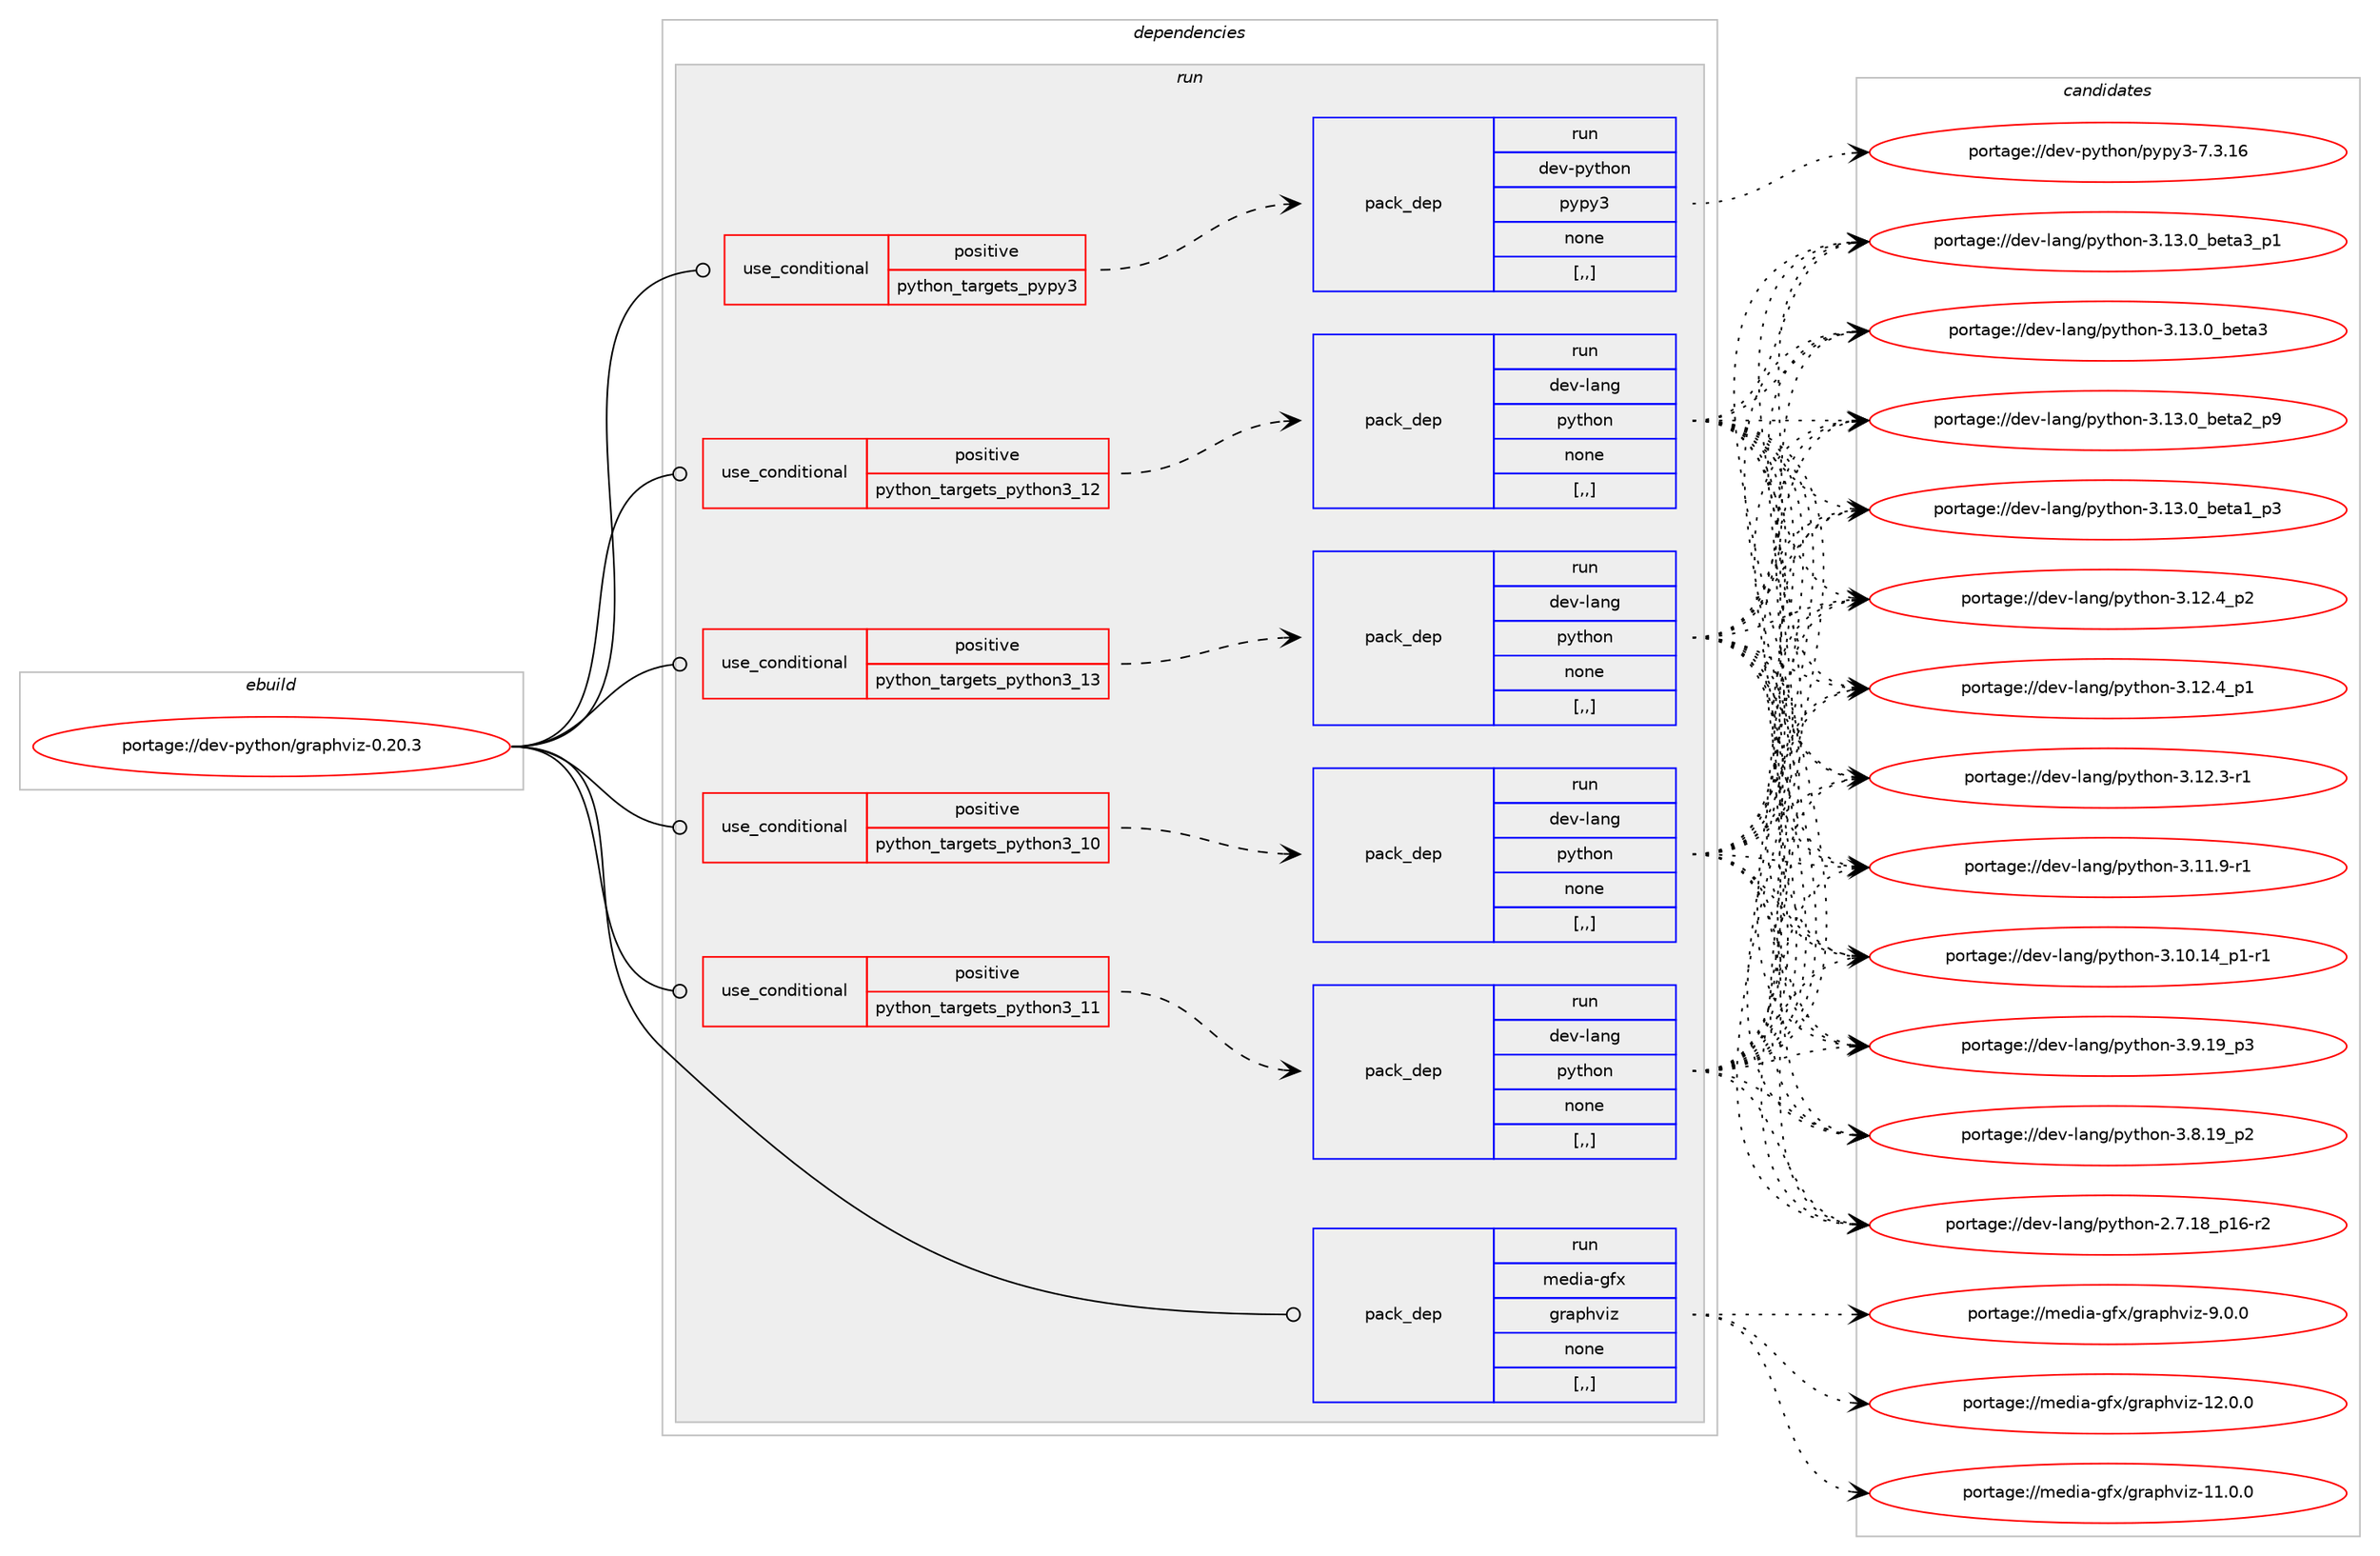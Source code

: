 digraph prolog {

# *************
# Graph options
# *************

newrank=true;
concentrate=true;
compound=true;
graph [rankdir=LR,fontname=Helvetica,fontsize=10,ranksep=1.5];#, ranksep=2.5, nodesep=0.2];
edge  [arrowhead=vee];
node  [fontname=Helvetica,fontsize=10];

# **********
# The ebuild
# **********

subgraph cluster_leftcol {
color=gray;
rank=same;
label=<<i>ebuild</i>>;
id [label="portage://dev-python/graphviz-0.20.3", color=red, width=4, href="../dev-python/graphviz-0.20.3.svg"];
}

# ****************
# The dependencies
# ****************

subgraph cluster_midcol {
color=gray;
label=<<i>dependencies</i>>;
subgraph cluster_compile {
fillcolor="#eeeeee";
style=filled;
label=<<i>compile</i>>;
}
subgraph cluster_compileandrun {
fillcolor="#eeeeee";
style=filled;
label=<<i>compile and run</i>>;
}
subgraph cluster_run {
fillcolor="#eeeeee";
style=filled;
label=<<i>run</i>>;
subgraph cond32774 {
dependency146065 [label=<<TABLE BORDER="0" CELLBORDER="1" CELLSPACING="0" CELLPADDING="4"><TR><TD ROWSPAN="3" CELLPADDING="10">use_conditional</TD></TR><TR><TD>positive</TD></TR><TR><TD>python_targets_pypy3</TD></TR></TABLE>>, shape=none, color=red];
subgraph pack112056 {
dependency146066 [label=<<TABLE BORDER="0" CELLBORDER="1" CELLSPACING="0" CELLPADDING="4" WIDTH="220"><TR><TD ROWSPAN="6" CELLPADDING="30">pack_dep</TD></TR><TR><TD WIDTH="110">run</TD></TR><TR><TD>dev-python</TD></TR><TR><TD>pypy3</TD></TR><TR><TD>none</TD></TR><TR><TD>[,,]</TD></TR></TABLE>>, shape=none, color=blue];
}
dependency146065:e -> dependency146066:w [weight=20,style="dashed",arrowhead="vee"];
}
id:e -> dependency146065:w [weight=20,style="solid",arrowhead="odot"];
subgraph cond32775 {
dependency146067 [label=<<TABLE BORDER="0" CELLBORDER="1" CELLSPACING="0" CELLPADDING="4"><TR><TD ROWSPAN="3" CELLPADDING="10">use_conditional</TD></TR><TR><TD>positive</TD></TR><TR><TD>python_targets_python3_10</TD></TR></TABLE>>, shape=none, color=red];
subgraph pack112057 {
dependency146068 [label=<<TABLE BORDER="0" CELLBORDER="1" CELLSPACING="0" CELLPADDING="4" WIDTH="220"><TR><TD ROWSPAN="6" CELLPADDING="30">pack_dep</TD></TR><TR><TD WIDTH="110">run</TD></TR><TR><TD>dev-lang</TD></TR><TR><TD>python</TD></TR><TR><TD>none</TD></TR><TR><TD>[,,]</TD></TR></TABLE>>, shape=none, color=blue];
}
dependency146067:e -> dependency146068:w [weight=20,style="dashed",arrowhead="vee"];
}
id:e -> dependency146067:w [weight=20,style="solid",arrowhead="odot"];
subgraph cond32776 {
dependency146069 [label=<<TABLE BORDER="0" CELLBORDER="1" CELLSPACING="0" CELLPADDING="4"><TR><TD ROWSPAN="3" CELLPADDING="10">use_conditional</TD></TR><TR><TD>positive</TD></TR><TR><TD>python_targets_python3_11</TD></TR></TABLE>>, shape=none, color=red];
subgraph pack112058 {
dependency146070 [label=<<TABLE BORDER="0" CELLBORDER="1" CELLSPACING="0" CELLPADDING="4" WIDTH="220"><TR><TD ROWSPAN="6" CELLPADDING="30">pack_dep</TD></TR><TR><TD WIDTH="110">run</TD></TR><TR><TD>dev-lang</TD></TR><TR><TD>python</TD></TR><TR><TD>none</TD></TR><TR><TD>[,,]</TD></TR></TABLE>>, shape=none, color=blue];
}
dependency146069:e -> dependency146070:w [weight=20,style="dashed",arrowhead="vee"];
}
id:e -> dependency146069:w [weight=20,style="solid",arrowhead="odot"];
subgraph cond32777 {
dependency146071 [label=<<TABLE BORDER="0" CELLBORDER="1" CELLSPACING="0" CELLPADDING="4"><TR><TD ROWSPAN="3" CELLPADDING="10">use_conditional</TD></TR><TR><TD>positive</TD></TR><TR><TD>python_targets_python3_12</TD></TR></TABLE>>, shape=none, color=red];
subgraph pack112059 {
dependency146072 [label=<<TABLE BORDER="0" CELLBORDER="1" CELLSPACING="0" CELLPADDING="4" WIDTH="220"><TR><TD ROWSPAN="6" CELLPADDING="30">pack_dep</TD></TR><TR><TD WIDTH="110">run</TD></TR><TR><TD>dev-lang</TD></TR><TR><TD>python</TD></TR><TR><TD>none</TD></TR><TR><TD>[,,]</TD></TR></TABLE>>, shape=none, color=blue];
}
dependency146071:e -> dependency146072:w [weight=20,style="dashed",arrowhead="vee"];
}
id:e -> dependency146071:w [weight=20,style="solid",arrowhead="odot"];
subgraph cond32778 {
dependency146073 [label=<<TABLE BORDER="0" CELLBORDER="1" CELLSPACING="0" CELLPADDING="4"><TR><TD ROWSPAN="3" CELLPADDING="10">use_conditional</TD></TR><TR><TD>positive</TD></TR><TR><TD>python_targets_python3_13</TD></TR></TABLE>>, shape=none, color=red];
subgraph pack112060 {
dependency146074 [label=<<TABLE BORDER="0" CELLBORDER="1" CELLSPACING="0" CELLPADDING="4" WIDTH="220"><TR><TD ROWSPAN="6" CELLPADDING="30">pack_dep</TD></TR><TR><TD WIDTH="110">run</TD></TR><TR><TD>dev-lang</TD></TR><TR><TD>python</TD></TR><TR><TD>none</TD></TR><TR><TD>[,,]</TD></TR></TABLE>>, shape=none, color=blue];
}
dependency146073:e -> dependency146074:w [weight=20,style="dashed",arrowhead="vee"];
}
id:e -> dependency146073:w [weight=20,style="solid",arrowhead="odot"];
subgraph pack112061 {
dependency146075 [label=<<TABLE BORDER="0" CELLBORDER="1" CELLSPACING="0" CELLPADDING="4" WIDTH="220"><TR><TD ROWSPAN="6" CELLPADDING="30">pack_dep</TD></TR><TR><TD WIDTH="110">run</TD></TR><TR><TD>media-gfx</TD></TR><TR><TD>graphviz</TD></TR><TR><TD>none</TD></TR><TR><TD>[,,]</TD></TR></TABLE>>, shape=none, color=blue];
}
id:e -> dependency146075:w [weight=20,style="solid",arrowhead="odot"];
}
}

# **************
# The candidates
# **************

subgraph cluster_choices {
rank=same;
color=gray;
label=<<i>candidates</i>>;

subgraph choice112056 {
color=black;
nodesep=1;
choice10010111845112121116104111110471121211121215145554651464954 [label="portage://dev-python/pypy3-7.3.16", color=red, width=4,href="../dev-python/pypy3-7.3.16.svg"];
dependency146066:e -> choice10010111845112121116104111110471121211121215145554651464954:w [style=dotted,weight="100"];
}
subgraph choice112057 {
color=black;
nodesep=1;
choice10010111845108971101034711212111610411111045514649514648959810111697519511249 [label="portage://dev-lang/python-3.13.0_beta3_p1", color=red, width=4,href="../dev-lang/python-3.13.0_beta3_p1.svg"];
choice1001011184510897110103471121211161041111104551464951464895981011169751 [label="portage://dev-lang/python-3.13.0_beta3", color=red, width=4,href="../dev-lang/python-3.13.0_beta3.svg"];
choice10010111845108971101034711212111610411111045514649514648959810111697509511257 [label="portage://dev-lang/python-3.13.0_beta2_p9", color=red, width=4,href="../dev-lang/python-3.13.0_beta2_p9.svg"];
choice10010111845108971101034711212111610411111045514649514648959810111697499511251 [label="portage://dev-lang/python-3.13.0_beta1_p3", color=red, width=4,href="../dev-lang/python-3.13.0_beta1_p3.svg"];
choice100101118451089711010347112121116104111110455146495046529511250 [label="portage://dev-lang/python-3.12.4_p2", color=red, width=4,href="../dev-lang/python-3.12.4_p2.svg"];
choice100101118451089711010347112121116104111110455146495046529511249 [label="portage://dev-lang/python-3.12.4_p1", color=red, width=4,href="../dev-lang/python-3.12.4_p1.svg"];
choice100101118451089711010347112121116104111110455146495046514511449 [label="portage://dev-lang/python-3.12.3-r1", color=red, width=4,href="../dev-lang/python-3.12.3-r1.svg"];
choice100101118451089711010347112121116104111110455146494946574511449 [label="portage://dev-lang/python-3.11.9-r1", color=red, width=4,href="../dev-lang/python-3.11.9-r1.svg"];
choice100101118451089711010347112121116104111110455146494846495295112494511449 [label="portage://dev-lang/python-3.10.14_p1-r1", color=red, width=4,href="../dev-lang/python-3.10.14_p1-r1.svg"];
choice100101118451089711010347112121116104111110455146574649579511251 [label="portage://dev-lang/python-3.9.19_p3", color=red, width=4,href="../dev-lang/python-3.9.19_p3.svg"];
choice100101118451089711010347112121116104111110455146564649579511250 [label="portage://dev-lang/python-3.8.19_p2", color=red, width=4,href="../dev-lang/python-3.8.19_p2.svg"];
choice100101118451089711010347112121116104111110455046554649569511249544511450 [label="portage://dev-lang/python-2.7.18_p16-r2", color=red, width=4,href="../dev-lang/python-2.7.18_p16-r2.svg"];
dependency146068:e -> choice10010111845108971101034711212111610411111045514649514648959810111697519511249:w [style=dotted,weight="100"];
dependency146068:e -> choice1001011184510897110103471121211161041111104551464951464895981011169751:w [style=dotted,weight="100"];
dependency146068:e -> choice10010111845108971101034711212111610411111045514649514648959810111697509511257:w [style=dotted,weight="100"];
dependency146068:e -> choice10010111845108971101034711212111610411111045514649514648959810111697499511251:w [style=dotted,weight="100"];
dependency146068:e -> choice100101118451089711010347112121116104111110455146495046529511250:w [style=dotted,weight="100"];
dependency146068:e -> choice100101118451089711010347112121116104111110455146495046529511249:w [style=dotted,weight="100"];
dependency146068:e -> choice100101118451089711010347112121116104111110455146495046514511449:w [style=dotted,weight="100"];
dependency146068:e -> choice100101118451089711010347112121116104111110455146494946574511449:w [style=dotted,weight="100"];
dependency146068:e -> choice100101118451089711010347112121116104111110455146494846495295112494511449:w [style=dotted,weight="100"];
dependency146068:e -> choice100101118451089711010347112121116104111110455146574649579511251:w [style=dotted,weight="100"];
dependency146068:e -> choice100101118451089711010347112121116104111110455146564649579511250:w [style=dotted,weight="100"];
dependency146068:e -> choice100101118451089711010347112121116104111110455046554649569511249544511450:w [style=dotted,weight="100"];
}
subgraph choice112058 {
color=black;
nodesep=1;
choice10010111845108971101034711212111610411111045514649514648959810111697519511249 [label="portage://dev-lang/python-3.13.0_beta3_p1", color=red, width=4,href="../dev-lang/python-3.13.0_beta3_p1.svg"];
choice1001011184510897110103471121211161041111104551464951464895981011169751 [label="portage://dev-lang/python-3.13.0_beta3", color=red, width=4,href="../dev-lang/python-3.13.0_beta3.svg"];
choice10010111845108971101034711212111610411111045514649514648959810111697509511257 [label="portage://dev-lang/python-3.13.0_beta2_p9", color=red, width=4,href="../dev-lang/python-3.13.0_beta2_p9.svg"];
choice10010111845108971101034711212111610411111045514649514648959810111697499511251 [label="portage://dev-lang/python-3.13.0_beta1_p3", color=red, width=4,href="../dev-lang/python-3.13.0_beta1_p3.svg"];
choice100101118451089711010347112121116104111110455146495046529511250 [label="portage://dev-lang/python-3.12.4_p2", color=red, width=4,href="../dev-lang/python-3.12.4_p2.svg"];
choice100101118451089711010347112121116104111110455146495046529511249 [label="portage://dev-lang/python-3.12.4_p1", color=red, width=4,href="../dev-lang/python-3.12.4_p1.svg"];
choice100101118451089711010347112121116104111110455146495046514511449 [label="portage://dev-lang/python-3.12.3-r1", color=red, width=4,href="../dev-lang/python-3.12.3-r1.svg"];
choice100101118451089711010347112121116104111110455146494946574511449 [label="portage://dev-lang/python-3.11.9-r1", color=red, width=4,href="../dev-lang/python-3.11.9-r1.svg"];
choice100101118451089711010347112121116104111110455146494846495295112494511449 [label="portage://dev-lang/python-3.10.14_p1-r1", color=red, width=4,href="../dev-lang/python-3.10.14_p1-r1.svg"];
choice100101118451089711010347112121116104111110455146574649579511251 [label="portage://dev-lang/python-3.9.19_p3", color=red, width=4,href="../dev-lang/python-3.9.19_p3.svg"];
choice100101118451089711010347112121116104111110455146564649579511250 [label="portage://dev-lang/python-3.8.19_p2", color=red, width=4,href="../dev-lang/python-3.8.19_p2.svg"];
choice100101118451089711010347112121116104111110455046554649569511249544511450 [label="portage://dev-lang/python-2.7.18_p16-r2", color=red, width=4,href="../dev-lang/python-2.7.18_p16-r2.svg"];
dependency146070:e -> choice10010111845108971101034711212111610411111045514649514648959810111697519511249:w [style=dotted,weight="100"];
dependency146070:e -> choice1001011184510897110103471121211161041111104551464951464895981011169751:w [style=dotted,weight="100"];
dependency146070:e -> choice10010111845108971101034711212111610411111045514649514648959810111697509511257:w [style=dotted,weight="100"];
dependency146070:e -> choice10010111845108971101034711212111610411111045514649514648959810111697499511251:w [style=dotted,weight="100"];
dependency146070:e -> choice100101118451089711010347112121116104111110455146495046529511250:w [style=dotted,weight="100"];
dependency146070:e -> choice100101118451089711010347112121116104111110455146495046529511249:w [style=dotted,weight="100"];
dependency146070:e -> choice100101118451089711010347112121116104111110455146495046514511449:w [style=dotted,weight="100"];
dependency146070:e -> choice100101118451089711010347112121116104111110455146494946574511449:w [style=dotted,weight="100"];
dependency146070:e -> choice100101118451089711010347112121116104111110455146494846495295112494511449:w [style=dotted,weight="100"];
dependency146070:e -> choice100101118451089711010347112121116104111110455146574649579511251:w [style=dotted,weight="100"];
dependency146070:e -> choice100101118451089711010347112121116104111110455146564649579511250:w [style=dotted,weight="100"];
dependency146070:e -> choice100101118451089711010347112121116104111110455046554649569511249544511450:w [style=dotted,weight="100"];
}
subgraph choice112059 {
color=black;
nodesep=1;
choice10010111845108971101034711212111610411111045514649514648959810111697519511249 [label="portage://dev-lang/python-3.13.0_beta3_p1", color=red, width=4,href="../dev-lang/python-3.13.0_beta3_p1.svg"];
choice1001011184510897110103471121211161041111104551464951464895981011169751 [label="portage://dev-lang/python-3.13.0_beta3", color=red, width=4,href="../dev-lang/python-3.13.0_beta3.svg"];
choice10010111845108971101034711212111610411111045514649514648959810111697509511257 [label="portage://dev-lang/python-3.13.0_beta2_p9", color=red, width=4,href="../dev-lang/python-3.13.0_beta2_p9.svg"];
choice10010111845108971101034711212111610411111045514649514648959810111697499511251 [label="portage://dev-lang/python-3.13.0_beta1_p3", color=red, width=4,href="../dev-lang/python-3.13.0_beta1_p3.svg"];
choice100101118451089711010347112121116104111110455146495046529511250 [label="portage://dev-lang/python-3.12.4_p2", color=red, width=4,href="../dev-lang/python-3.12.4_p2.svg"];
choice100101118451089711010347112121116104111110455146495046529511249 [label="portage://dev-lang/python-3.12.4_p1", color=red, width=4,href="../dev-lang/python-3.12.4_p1.svg"];
choice100101118451089711010347112121116104111110455146495046514511449 [label="portage://dev-lang/python-3.12.3-r1", color=red, width=4,href="../dev-lang/python-3.12.3-r1.svg"];
choice100101118451089711010347112121116104111110455146494946574511449 [label="portage://dev-lang/python-3.11.9-r1", color=red, width=4,href="../dev-lang/python-3.11.9-r1.svg"];
choice100101118451089711010347112121116104111110455146494846495295112494511449 [label="portage://dev-lang/python-3.10.14_p1-r1", color=red, width=4,href="../dev-lang/python-3.10.14_p1-r1.svg"];
choice100101118451089711010347112121116104111110455146574649579511251 [label="portage://dev-lang/python-3.9.19_p3", color=red, width=4,href="../dev-lang/python-3.9.19_p3.svg"];
choice100101118451089711010347112121116104111110455146564649579511250 [label="portage://dev-lang/python-3.8.19_p2", color=red, width=4,href="../dev-lang/python-3.8.19_p2.svg"];
choice100101118451089711010347112121116104111110455046554649569511249544511450 [label="portage://dev-lang/python-2.7.18_p16-r2", color=red, width=4,href="../dev-lang/python-2.7.18_p16-r2.svg"];
dependency146072:e -> choice10010111845108971101034711212111610411111045514649514648959810111697519511249:w [style=dotted,weight="100"];
dependency146072:e -> choice1001011184510897110103471121211161041111104551464951464895981011169751:w [style=dotted,weight="100"];
dependency146072:e -> choice10010111845108971101034711212111610411111045514649514648959810111697509511257:w [style=dotted,weight="100"];
dependency146072:e -> choice10010111845108971101034711212111610411111045514649514648959810111697499511251:w [style=dotted,weight="100"];
dependency146072:e -> choice100101118451089711010347112121116104111110455146495046529511250:w [style=dotted,weight="100"];
dependency146072:e -> choice100101118451089711010347112121116104111110455146495046529511249:w [style=dotted,weight="100"];
dependency146072:e -> choice100101118451089711010347112121116104111110455146495046514511449:w [style=dotted,weight="100"];
dependency146072:e -> choice100101118451089711010347112121116104111110455146494946574511449:w [style=dotted,weight="100"];
dependency146072:e -> choice100101118451089711010347112121116104111110455146494846495295112494511449:w [style=dotted,weight="100"];
dependency146072:e -> choice100101118451089711010347112121116104111110455146574649579511251:w [style=dotted,weight="100"];
dependency146072:e -> choice100101118451089711010347112121116104111110455146564649579511250:w [style=dotted,weight="100"];
dependency146072:e -> choice100101118451089711010347112121116104111110455046554649569511249544511450:w [style=dotted,weight="100"];
}
subgraph choice112060 {
color=black;
nodesep=1;
choice10010111845108971101034711212111610411111045514649514648959810111697519511249 [label="portage://dev-lang/python-3.13.0_beta3_p1", color=red, width=4,href="../dev-lang/python-3.13.0_beta3_p1.svg"];
choice1001011184510897110103471121211161041111104551464951464895981011169751 [label="portage://dev-lang/python-3.13.0_beta3", color=red, width=4,href="../dev-lang/python-3.13.0_beta3.svg"];
choice10010111845108971101034711212111610411111045514649514648959810111697509511257 [label="portage://dev-lang/python-3.13.0_beta2_p9", color=red, width=4,href="../dev-lang/python-3.13.0_beta2_p9.svg"];
choice10010111845108971101034711212111610411111045514649514648959810111697499511251 [label="portage://dev-lang/python-3.13.0_beta1_p3", color=red, width=4,href="../dev-lang/python-3.13.0_beta1_p3.svg"];
choice100101118451089711010347112121116104111110455146495046529511250 [label="portage://dev-lang/python-3.12.4_p2", color=red, width=4,href="../dev-lang/python-3.12.4_p2.svg"];
choice100101118451089711010347112121116104111110455146495046529511249 [label="portage://dev-lang/python-3.12.4_p1", color=red, width=4,href="../dev-lang/python-3.12.4_p1.svg"];
choice100101118451089711010347112121116104111110455146495046514511449 [label="portage://dev-lang/python-3.12.3-r1", color=red, width=4,href="../dev-lang/python-3.12.3-r1.svg"];
choice100101118451089711010347112121116104111110455146494946574511449 [label="portage://dev-lang/python-3.11.9-r1", color=red, width=4,href="../dev-lang/python-3.11.9-r1.svg"];
choice100101118451089711010347112121116104111110455146494846495295112494511449 [label="portage://dev-lang/python-3.10.14_p1-r1", color=red, width=4,href="../dev-lang/python-3.10.14_p1-r1.svg"];
choice100101118451089711010347112121116104111110455146574649579511251 [label="portage://dev-lang/python-3.9.19_p3", color=red, width=4,href="../dev-lang/python-3.9.19_p3.svg"];
choice100101118451089711010347112121116104111110455146564649579511250 [label="portage://dev-lang/python-3.8.19_p2", color=red, width=4,href="../dev-lang/python-3.8.19_p2.svg"];
choice100101118451089711010347112121116104111110455046554649569511249544511450 [label="portage://dev-lang/python-2.7.18_p16-r2", color=red, width=4,href="../dev-lang/python-2.7.18_p16-r2.svg"];
dependency146074:e -> choice10010111845108971101034711212111610411111045514649514648959810111697519511249:w [style=dotted,weight="100"];
dependency146074:e -> choice1001011184510897110103471121211161041111104551464951464895981011169751:w [style=dotted,weight="100"];
dependency146074:e -> choice10010111845108971101034711212111610411111045514649514648959810111697509511257:w [style=dotted,weight="100"];
dependency146074:e -> choice10010111845108971101034711212111610411111045514649514648959810111697499511251:w [style=dotted,weight="100"];
dependency146074:e -> choice100101118451089711010347112121116104111110455146495046529511250:w [style=dotted,weight="100"];
dependency146074:e -> choice100101118451089711010347112121116104111110455146495046529511249:w [style=dotted,weight="100"];
dependency146074:e -> choice100101118451089711010347112121116104111110455146495046514511449:w [style=dotted,weight="100"];
dependency146074:e -> choice100101118451089711010347112121116104111110455146494946574511449:w [style=dotted,weight="100"];
dependency146074:e -> choice100101118451089711010347112121116104111110455146494846495295112494511449:w [style=dotted,weight="100"];
dependency146074:e -> choice100101118451089711010347112121116104111110455146574649579511251:w [style=dotted,weight="100"];
dependency146074:e -> choice100101118451089711010347112121116104111110455146564649579511250:w [style=dotted,weight="100"];
dependency146074:e -> choice100101118451089711010347112121116104111110455046554649569511249544511450:w [style=dotted,weight="100"];
}
subgraph choice112061 {
color=black;
nodesep=1;
choice1091011001059745103102120471031149711210411810512245495046484648 [label="portage://media-gfx/graphviz-12.0.0", color=red, width=4,href="../media-gfx/graphviz-12.0.0.svg"];
choice1091011001059745103102120471031149711210411810512245494946484648 [label="portage://media-gfx/graphviz-11.0.0", color=red, width=4,href="../media-gfx/graphviz-11.0.0.svg"];
choice10910110010597451031021204710311497112104118105122455746484648 [label="portage://media-gfx/graphviz-9.0.0", color=red, width=4,href="../media-gfx/graphviz-9.0.0.svg"];
dependency146075:e -> choice1091011001059745103102120471031149711210411810512245495046484648:w [style=dotted,weight="100"];
dependency146075:e -> choice1091011001059745103102120471031149711210411810512245494946484648:w [style=dotted,weight="100"];
dependency146075:e -> choice10910110010597451031021204710311497112104118105122455746484648:w [style=dotted,weight="100"];
}
}

}
